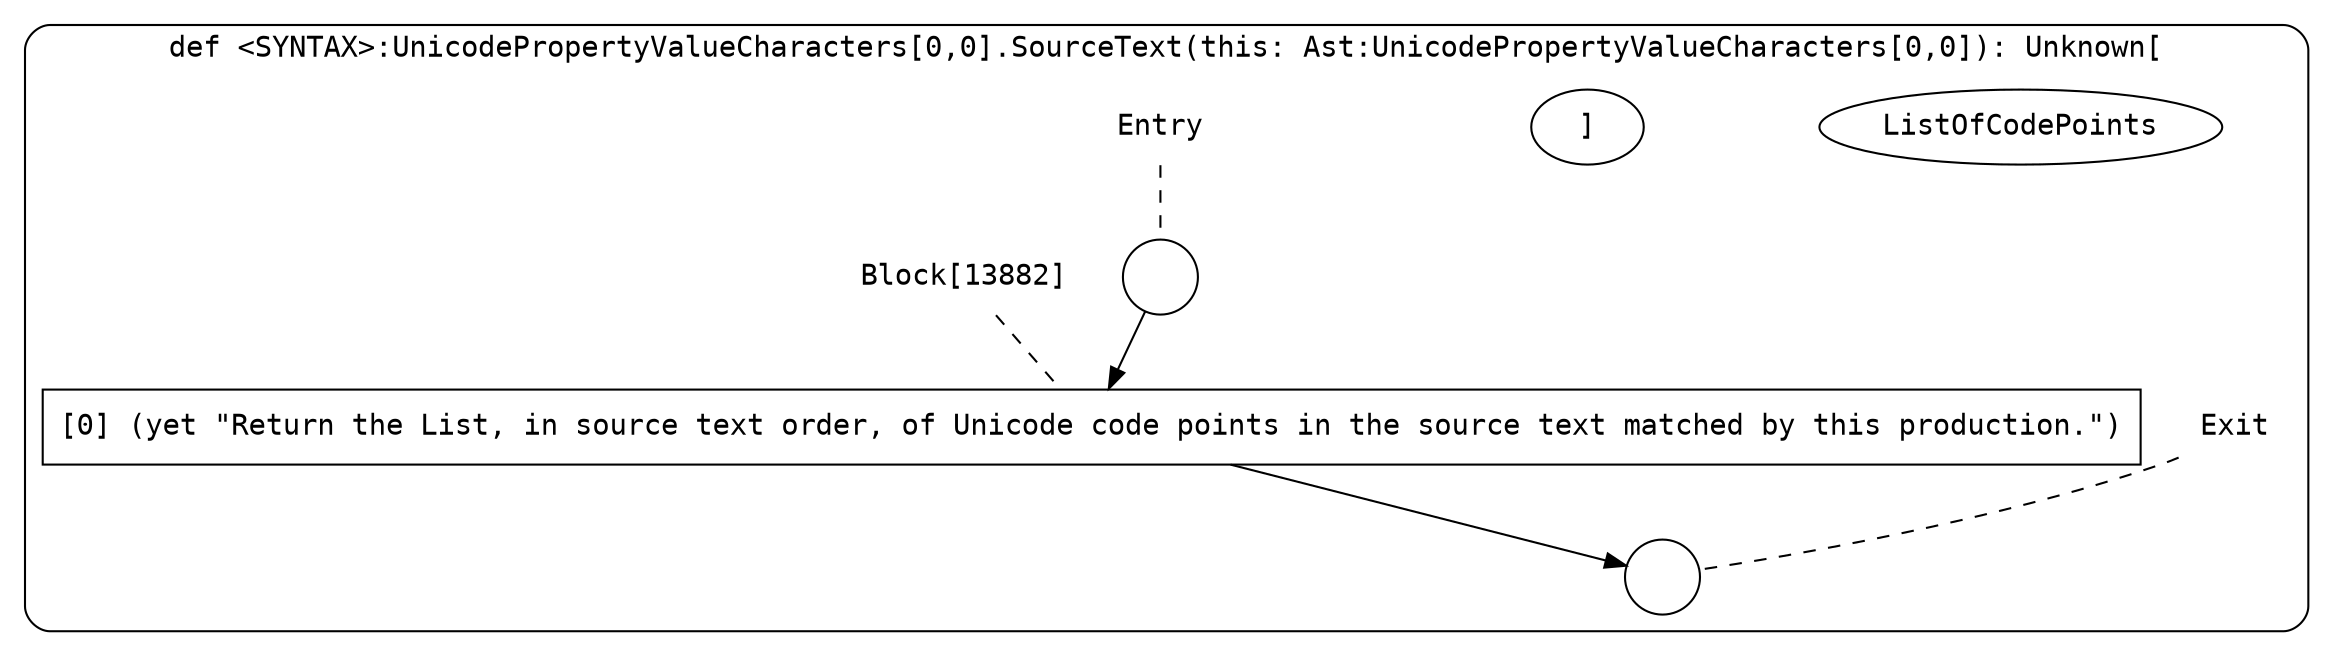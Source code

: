 digraph {
  graph [fontname = "Consolas"]
  node [fontname = "Consolas"]
  edge [fontname = "Consolas"]
  subgraph cluster2229 {
    label = "def <SYNTAX>:UnicodePropertyValueCharacters[0,0].SourceText(this: Ast:UnicodePropertyValueCharacters[0,0]): Unknown["ListOfCodePoints"]"
    style = rounded
    cluster2229_entry_name [shape=none, label=<<font color="black">Entry</font>>]
    cluster2229_entry_name -> cluster2229_entry [arrowhead=none, color="black", style=dashed]
    cluster2229_entry [shape=circle label=" " color="black" fillcolor="white" style=filled]
    cluster2229_entry -> node13882 [color="black"]
    cluster2229_exit_name [shape=none, label=<<font color="black">Exit</font>>]
    cluster2229_exit_name -> cluster2229_exit [arrowhead=none, color="black", style=dashed]
    cluster2229_exit [shape=circle label=" " color="black" fillcolor="white" style=filled]
    node13882_name [shape=none, label=<<font color="black">Block[13882]</font>>]
    node13882_name -> node13882 [arrowhead=none, color="black", style=dashed]
    node13882 [shape=box, label=<<font color="black">[0] (yet &quot;Return the List, in source text order, of Unicode code points in the source text matched by this production.&quot;)<BR ALIGN="LEFT"/></font>> color="black" fillcolor="white", style=filled]
    node13882 -> cluster2229_exit [color="black"]
  }
}